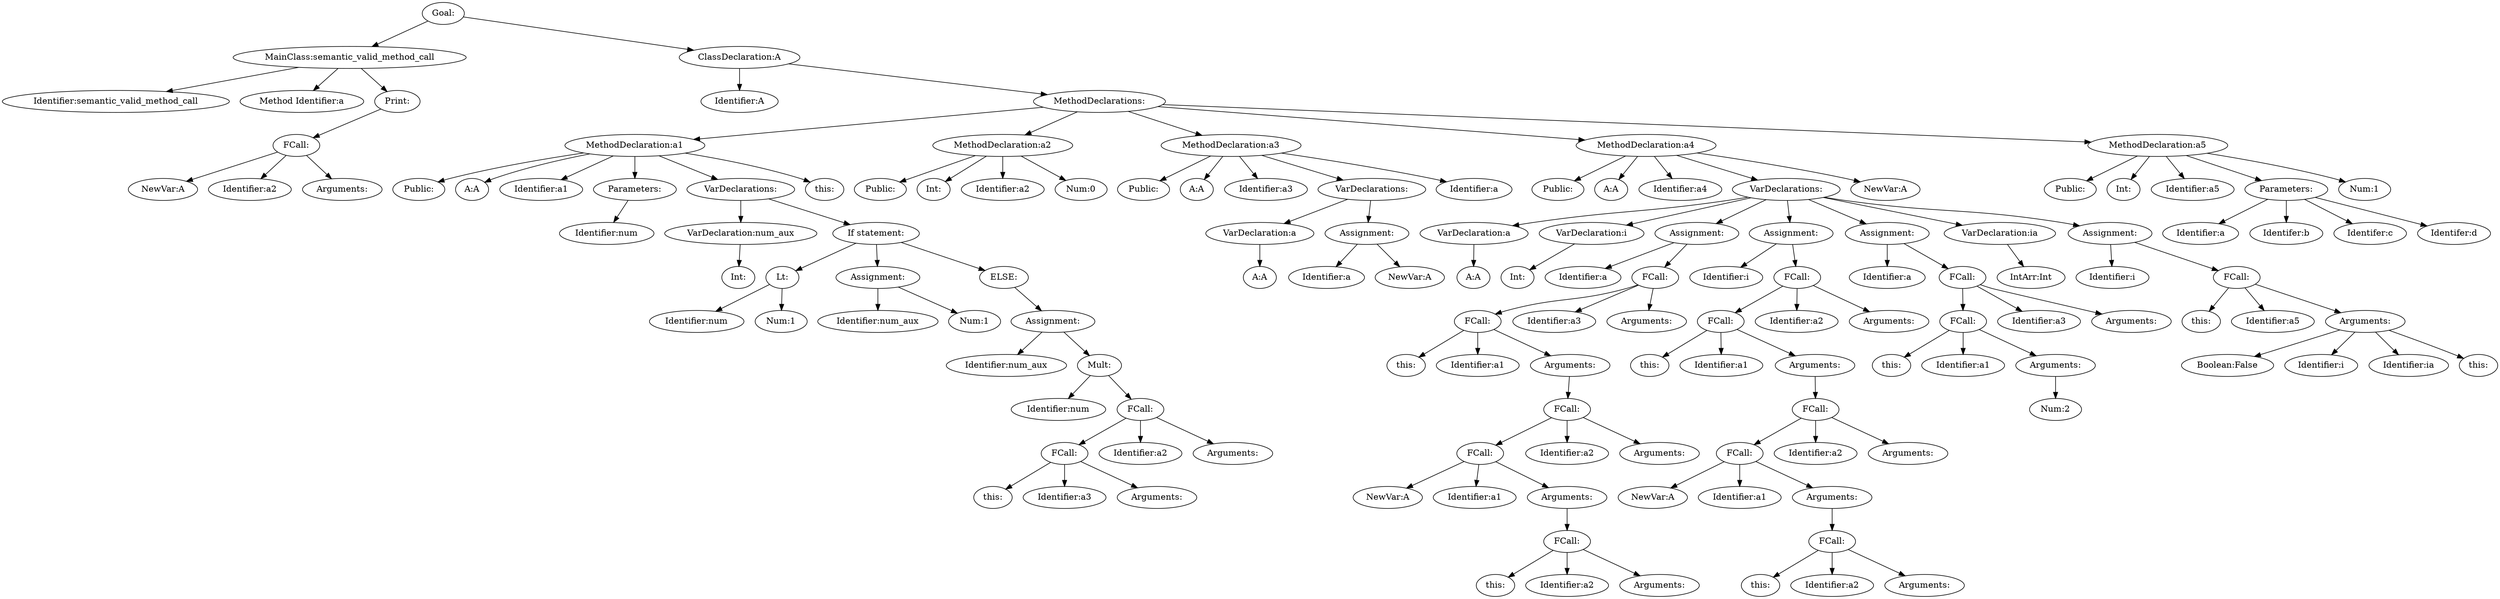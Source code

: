 digraph {
n0 [label="Goal:"];
n1 [label="MainClass:semantic_valid_method_call"];
n2 [label="Identifier:semantic_valid_method_call"];
n1 -> n2
n3 [label="Method Identifier:a"];
n1 -> n3
n4 [label="Print:"];
n5 [label="FCall:"];
n6 [label="NewVar:A"];
n5 -> n6
n7 [label="Identifier:a2"];
n5 -> n7
n8 [label="Arguments:"];
n5 -> n8
n4 -> n5
n1 -> n4
n0 -> n1
n9 [label="ClassDeclaration:A"];
n10 [label="Identifier:A"];
n9 -> n10
n11 [label="MethodDeclarations:"];
n12 [label="MethodDeclaration:a1"];
n13 [label="Public:"];
n12 -> n13
n14 [label="A:A"];
n12 -> n14
n15 [label="Identifier:a1"];
n12 -> n15
n16 [label="Parameters:"];
n17 [label="Identifier:num"];
n16 -> n17
n12 -> n16
n18 [label="VarDeclarations:"];
n19 [label="VarDeclaration:num_aux"];
n20 [label="Int:"];
n19 -> n20
n18 -> n19
n21 [label="If statement:"];
n22 [label="Lt:"];
n23 [label="Identifier:num"];
n22 -> n23
n24 [label="Num:1"];
n22 -> n24
n21 -> n22
n25 [label="Assignment:"];
n26 [label="Identifier:num_aux"];
n25 -> n26
n27 [label="Num:1"];
n25 -> n27
n21 -> n25
n28 [label="ELSE:"];
n29 [label="Assignment:"];
n30 [label="Identifier:num_aux"];
n29 -> n30
n31 [label="Mult:"];
n32 [label="Identifier:num"];
n31 -> n32
n33 [label="FCall:"];
n34 [label="FCall:"];
n35 [label="this:"];
n34 -> n35
n36 [label="Identifier:a3"];
n34 -> n36
n37 [label="Arguments:"];
n34 -> n37
n33 -> n34
n38 [label="Identifier:a2"];
n33 -> n38
n39 [label="Arguments:"];
n33 -> n39
n31 -> n33
n29 -> n31
n28 -> n29
n21 -> n28
n18 -> n21
n12 -> n18
n40 [label="this:"];
n12 -> n40
n11 -> n12
n41 [label="MethodDeclaration:a2"];
n42 [label="Public:"];
n41 -> n42
n43 [label="Int:"];
n41 -> n43
n44 [label="Identifier:a2"];
n41 -> n44
n45 [label="Num:0"];
n41 -> n45
n11 -> n41
n46 [label="MethodDeclaration:a3"];
n47 [label="Public:"];
n46 -> n47
n48 [label="A:A"];
n46 -> n48
n49 [label="Identifier:a3"];
n46 -> n49
n50 [label="VarDeclarations:"];
n51 [label="VarDeclaration:a"];
n52 [label="A:A"];
n51 -> n52
n50 -> n51
n53 [label="Assignment:"];
n54 [label="Identifier:a"];
n53 -> n54
n55 [label="NewVar:A"];
n53 -> n55
n50 -> n53
n46 -> n50
n56 [label="Identifier:a"];
n46 -> n56
n11 -> n46
n57 [label="MethodDeclaration:a4"];
n58 [label="Public:"];
n57 -> n58
n59 [label="A:A"];
n57 -> n59
n60 [label="Identifier:a4"];
n57 -> n60
n61 [label="VarDeclarations:"];
n62 [label="VarDeclaration:a"];
n63 [label="A:A"];
n62 -> n63
n61 -> n62
n64 [label="VarDeclaration:i"];
n65 [label="Int:"];
n64 -> n65
n61 -> n64
n66 [label="Assignment:"];
n67 [label="Identifier:a"];
n66 -> n67
n68 [label="FCall:"];
n69 [label="FCall:"];
n70 [label="this:"];
n69 -> n70
n71 [label="Identifier:a1"];
n69 -> n71
n72 [label="Arguments:"];
n73 [label="FCall:"];
n74 [label="FCall:"];
n75 [label="NewVar:A"];
n74 -> n75
n76 [label="Identifier:a1"];
n74 -> n76
n77 [label="Arguments:"];
n78 [label="FCall:"];
n79 [label="this:"];
n78 -> n79
n80 [label="Identifier:a2"];
n78 -> n80
n81 [label="Arguments:"];
n78 -> n81
n77 -> n78
n74 -> n77
n73 -> n74
n82 [label="Identifier:a2"];
n73 -> n82
n83 [label="Arguments:"];
n73 -> n83
n72 -> n73
n69 -> n72
n68 -> n69
n84 [label="Identifier:a3"];
n68 -> n84
n85 [label="Arguments:"];
n68 -> n85
n66 -> n68
n61 -> n66
n86 [label="Assignment:"];
n87 [label="Identifier:i"];
n86 -> n87
n88 [label="FCall:"];
n89 [label="FCall:"];
n90 [label="this:"];
n89 -> n90
n91 [label="Identifier:a1"];
n89 -> n91
n92 [label="Arguments:"];
n93 [label="FCall:"];
n94 [label="FCall:"];
n95 [label="NewVar:A"];
n94 -> n95
n96 [label="Identifier:a1"];
n94 -> n96
n97 [label="Arguments:"];
n98 [label="FCall:"];
n99 [label="this:"];
n98 -> n99
n100 [label="Identifier:a2"];
n98 -> n100
n101 [label="Arguments:"];
n98 -> n101
n97 -> n98
n94 -> n97
n93 -> n94
n102 [label="Identifier:a2"];
n93 -> n102
n103 [label="Arguments:"];
n93 -> n103
n92 -> n93
n89 -> n92
n88 -> n89
n104 [label="Identifier:a2"];
n88 -> n104
n105 [label="Arguments:"];
n88 -> n105
n86 -> n88
n61 -> n86
n106 [label="Assignment:"];
n107 [label="Identifier:a"];
n106 -> n107
n108 [label="FCall:"];
n109 [label="FCall:"];
n110 [label="this:"];
n109 -> n110
n111 [label="Identifier:a1"];
n109 -> n111
n112 [label="Arguments:"];
n113 [label="Num:2"];
n112 -> n113
n109 -> n112
n108 -> n109
n114 [label="Identifier:a3"];
n108 -> n114
n115 [label="Arguments:"];
n108 -> n115
n106 -> n108
n61 -> n106
n116 [label="VarDeclaration:ia"];
n117 [label="IntArr:Int"];
n116 -> n117
n61 -> n116
n118 [label="Assignment:"];
n119 [label="Identifier:i"];
n118 -> n119
n120 [label="FCall:"];
n121 [label="this:"];
n120 -> n121
n122 [label="Identifier:a5"];
n120 -> n122
n123 [label="Arguments:"];
n124 [label="Boolean:False"];
n123 -> n124
n125 [label="Identifier:i"];
n123 -> n125
n126 [label="Identifier:ia"];
n123 -> n126
n127 [label="this:"];
n123 -> n127
n120 -> n123
n118 -> n120
n61 -> n118
n57 -> n61
n128 [label="NewVar:A"];
n57 -> n128
n11 -> n57
n129 [label="MethodDeclaration:a5"];
n130 [label="Public:"];
n129 -> n130
n131 [label="Int:"];
n129 -> n131
n132 [label="Identifier:a5"];
n129 -> n132
n133 [label="Parameters:"];
n134 [label="Identifier:a"];
n133 -> n134
n135 [label="Identifer:b"];
n133 -> n135
n136 [label="Identifer:c"];
n133 -> n136
n137 [label="Identifer:d"];
n133 -> n137
n129 -> n133
n138 [label="Num:1"];
n129 -> n138
n11 -> n129
n9 -> n11
n0 -> n9
}
